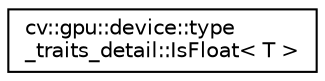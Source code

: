 digraph "Graphical Class Hierarchy"
{
 // LATEX_PDF_SIZE
  edge [fontname="Helvetica",fontsize="10",labelfontname="Helvetica",labelfontsize="10"];
  node [fontname="Helvetica",fontsize="10",shape=record];
  rankdir="LR";
  Node0 [label="cv::gpu::device::type\l_traits_detail::IsFloat\< T \>",height=0.2,width=0.4,color="black", fillcolor="white", style="filled",URL="$structcv_1_1gpu_1_1device_1_1type__traits__detail_1_1_is_float.html",tooltip=" "];
}

